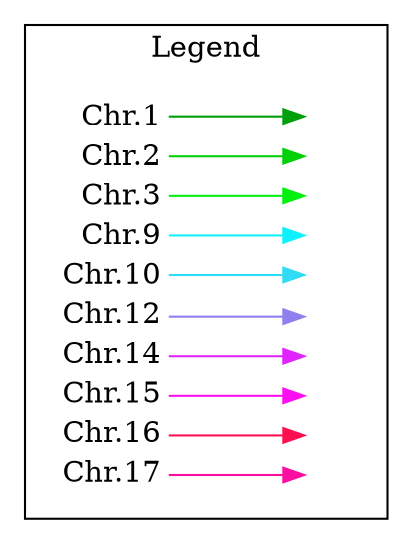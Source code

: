 digraph {
rankdir=LR
node [shape=plaintext]
subgraph cluster_01 {rank=same; key1, key2 
label = "Legend";
 key1 [label=<<table border="0" cellpadding="2" cellspacing="0" cellborder="0">[
<tr><td align="right" port="i1" >Chr.1</td></tr>
<tr><td align="right" port="i2" >Chr.2</td></tr>
<tr><td align="right" port="i3" >Chr.3</td></tr>
<tr><td align="right" port="i9" >Chr.9</td></tr>
<tr><td align="right" port="i10" >Chr.10</td></tr>
<tr><td align="right" port="i12" >Chr.12</td></tr>
<tr><td align="right" port="i14" >Chr.14</td></tr>
<tr><td align="right" port="i15" >Chr.15</td></tr>
<tr><td align="right" port="i16" >Chr.16</td></tr>
<tr><td align="right" port="i17" >Chr.17</td></tr></table>>]
 key2 [label=<<table border="0" cellpadding="2" cellspacing="0" cellborder="0">[
<tr><td port="i1">&nbsp;</td></tr>
<tr><td port="i2">&nbsp;</td></tr>
<tr><td port="i3">&nbsp;</td></tr>
<tr><td port="i9">&nbsp;</td></tr>
<tr><td port="i10">&nbsp;</td></tr>
<tr><td port="i12">&nbsp;</td></tr>
<tr><td port="i14">&nbsp;</td></tr>
<tr><td port="i15">&nbsp;</td></tr>
<tr><td port="i16">&nbsp;</td></tr>
<tr><td port="i17">&nbsp;</td></tr></table>>]
key1:i1:e -> key2:i1:w [color="#00A00A"]
key1:i2:e -> key2:i2:w [color="#00D005"]
key1:i3:e -> key2:i3:w [color="#00F00F"]
key1:i9:e -> key2:i9:w [color="#0FF0FF"]
key1:i10:e -> key2:i10:w [color="#2FDBF5"]
key1:i12:e -> key2:i12:w [color="#8F80F0"]
key1:i14:e -> key2:i14:w [color="#DF25FB"]
key1:i15:e -> key2:i15:w [color="#FF0FF0"]
key1:i16:e -> key2:i16:w [color="#FD0F50"]
key1:i17:e -> key2:i17:w [color="#FA0FA0"]
}
}